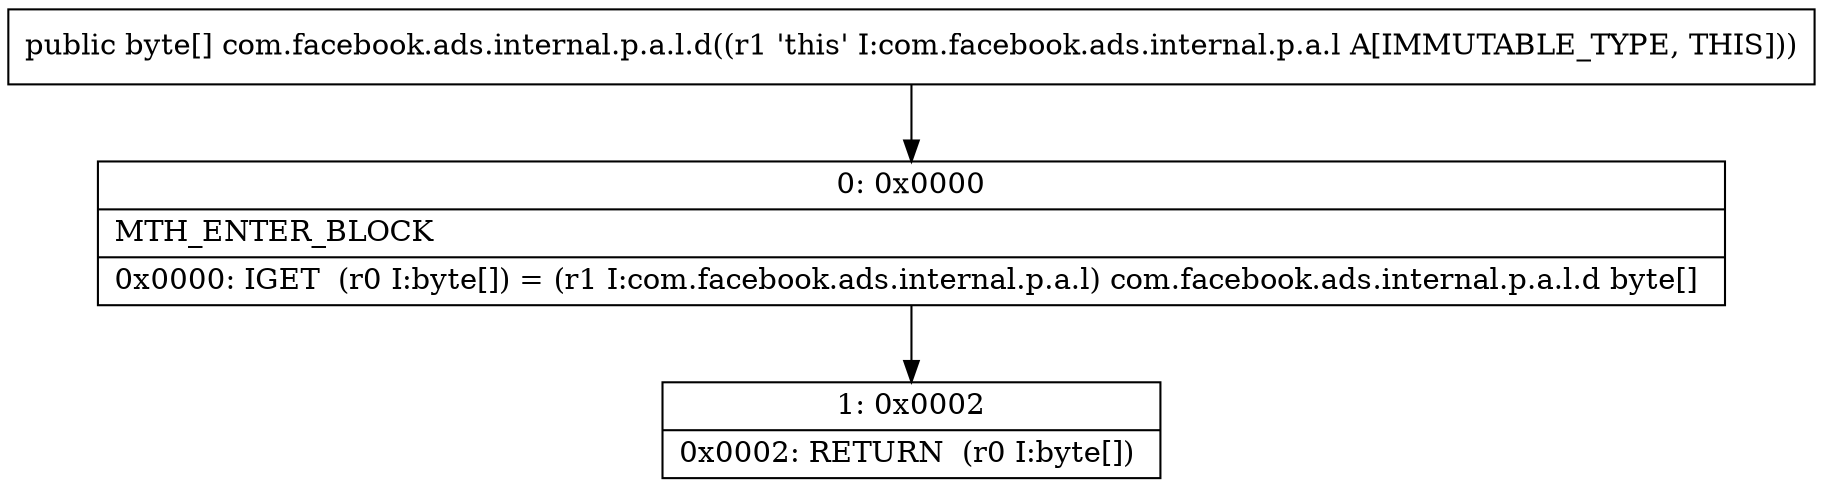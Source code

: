 digraph "CFG forcom.facebook.ads.internal.p.a.l.d()[B" {
Node_0 [shape=record,label="{0\:\ 0x0000|MTH_ENTER_BLOCK\l|0x0000: IGET  (r0 I:byte[]) = (r1 I:com.facebook.ads.internal.p.a.l) com.facebook.ads.internal.p.a.l.d byte[] \l}"];
Node_1 [shape=record,label="{1\:\ 0x0002|0x0002: RETURN  (r0 I:byte[]) \l}"];
MethodNode[shape=record,label="{public byte[] com.facebook.ads.internal.p.a.l.d((r1 'this' I:com.facebook.ads.internal.p.a.l A[IMMUTABLE_TYPE, THIS])) }"];
MethodNode -> Node_0;
Node_0 -> Node_1;
}

